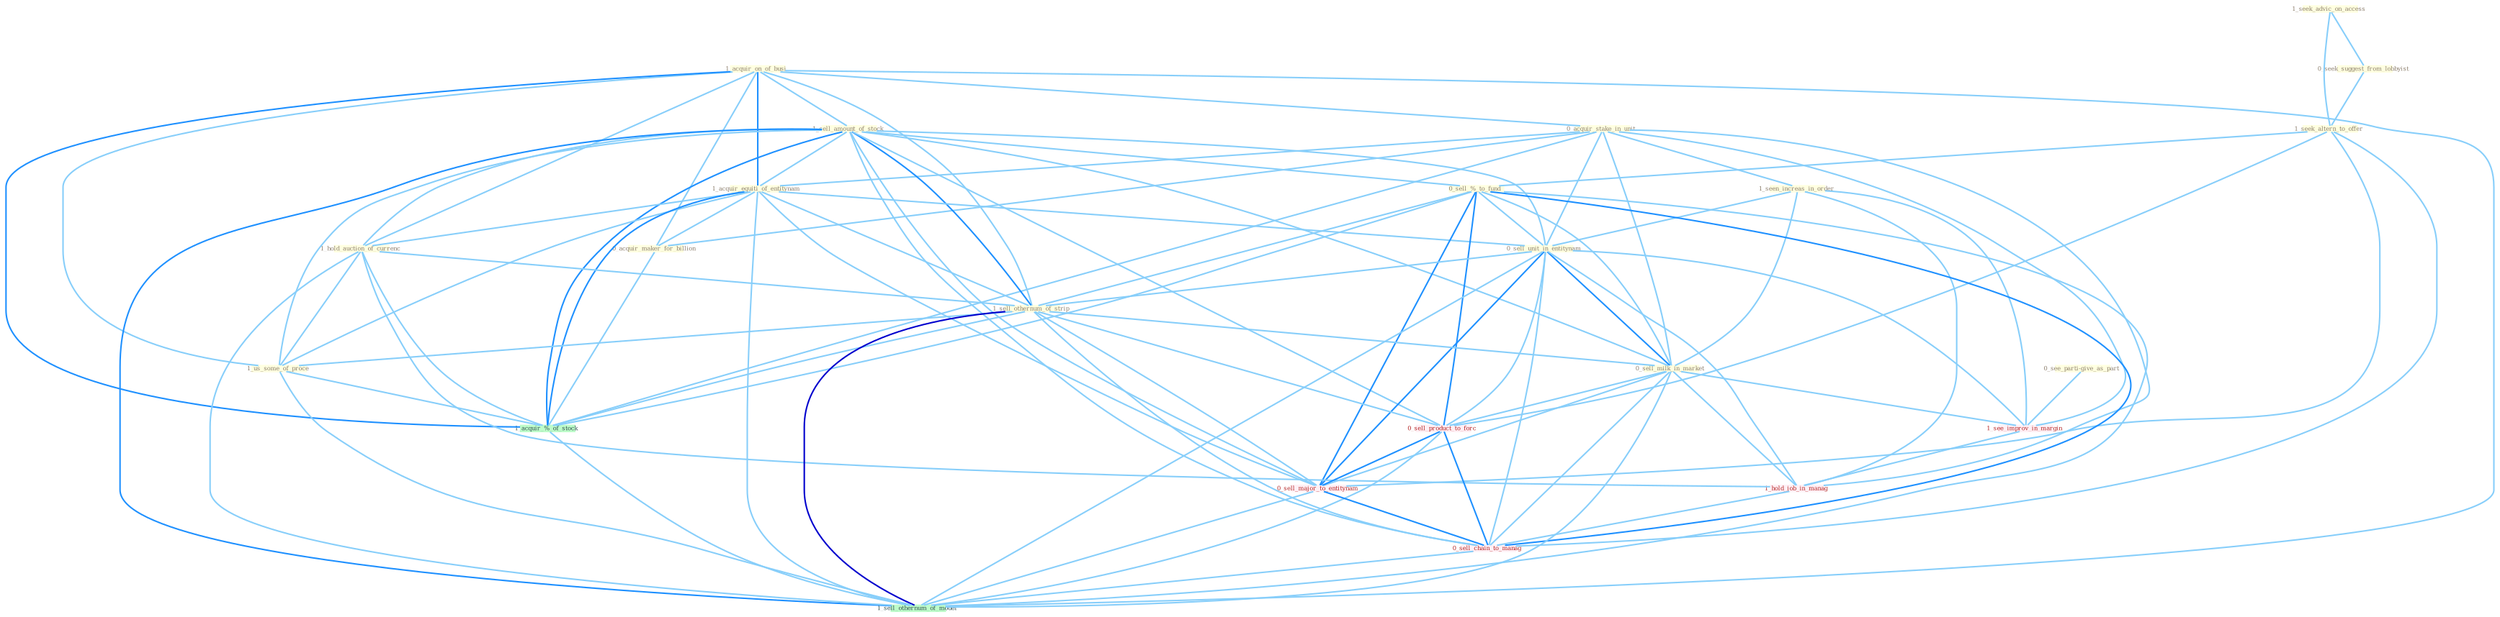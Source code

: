 Graph G{ 
    node
    [shape=polygon,style=filled,width=.5,height=.06,color="#BDFCC9",fixedsize=true,fontsize=4,
    fontcolor="#2f4f4f"];
    {node
    [color="#ffffe0", fontcolor="#8b7d6b"] "1_acquir_on_of_busi " "0_acquir_stake_in_unit " "1_seek_advic_on_access " "0_seek_suggest_from_lobbyist " "1_seen_increas_in_order " "1_seek_altern_to_offer " "1_sell_amount_of_stock " "1_acquir_equiti_of_entitynam " "0_see_parti-give_as_part " "0_acquir_maker_for_billion " "0_sell_%_to_fund " "0_sell_unit_in_entitynam " "1_hold_auction_of_currenc " "1_sell_othernum_of_strip " "0_sell_milk_in_market " "1_us_some_of_proce "}
{node [color="#fff0f5", fontcolor="#b22222"] "1_see_improv_in_margin " "1_hold_job_in_manag " "0_sell_product_to_forc " "0_sell_major_to_entitynam " "0_sell_chain_to_manag "}
edge [color="#B0E2FF"];

	"1_acquir_on_of_busi " -- "0_acquir_stake_in_unit " [w="1", color="#87cefa" ];
	"1_acquir_on_of_busi " -- "1_sell_amount_of_stock " [w="1", color="#87cefa" ];
	"1_acquir_on_of_busi " -- "1_acquir_equiti_of_entitynam " [w="2", color="#1e90ff" , len=0.8];
	"1_acquir_on_of_busi " -- "0_acquir_maker_for_billion " [w="1", color="#87cefa" ];
	"1_acquir_on_of_busi " -- "1_hold_auction_of_currenc " [w="1", color="#87cefa" ];
	"1_acquir_on_of_busi " -- "1_sell_othernum_of_strip " [w="1", color="#87cefa" ];
	"1_acquir_on_of_busi " -- "1_us_some_of_proce " [w="1", color="#87cefa" ];
	"1_acquir_on_of_busi " -- "1_acquir_%_of_stock " [w="2", color="#1e90ff" , len=0.8];
	"1_acquir_on_of_busi " -- "1_sell_othernum_of_model " [w="1", color="#87cefa" ];
	"0_acquir_stake_in_unit " -- "1_seen_increas_in_order " [w="1", color="#87cefa" ];
	"0_acquir_stake_in_unit " -- "1_acquir_equiti_of_entitynam " [w="1", color="#87cefa" ];
	"0_acquir_stake_in_unit " -- "0_acquir_maker_for_billion " [w="1", color="#87cefa" ];
	"0_acquir_stake_in_unit " -- "0_sell_unit_in_entitynam " [w="1", color="#87cefa" ];
	"0_acquir_stake_in_unit " -- "0_sell_milk_in_market " [w="1", color="#87cefa" ];
	"0_acquir_stake_in_unit " -- "1_see_improv_in_margin " [w="1", color="#87cefa" ];
	"0_acquir_stake_in_unit " -- "1_acquir_%_of_stock " [w="1", color="#87cefa" ];
	"0_acquir_stake_in_unit " -- "1_hold_job_in_manag " [w="1", color="#87cefa" ];
	"1_seek_advic_on_access " -- "0_seek_suggest_from_lobbyist " [w="1", color="#87cefa" ];
	"1_seek_advic_on_access " -- "1_seek_altern_to_offer " [w="1", color="#87cefa" ];
	"0_seek_suggest_from_lobbyist " -- "1_seek_altern_to_offer " [w="1", color="#87cefa" ];
	"1_seen_increas_in_order " -- "0_sell_unit_in_entitynam " [w="1", color="#87cefa" ];
	"1_seen_increas_in_order " -- "0_sell_milk_in_market " [w="1", color="#87cefa" ];
	"1_seen_increas_in_order " -- "1_see_improv_in_margin " [w="1", color="#87cefa" ];
	"1_seen_increas_in_order " -- "1_hold_job_in_manag " [w="1", color="#87cefa" ];
	"1_seek_altern_to_offer " -- "0_sell_%_to_fund " [w="1", color="#87cefa" ];
	"1_seek_altern_to_offer " -- "0_sell_product_to_forc " [w="1", color="#87cefa" ];
	"1_seek_altern_to_offer " -- "0_sell_major_to_entitynam " [w="1", color="#87cefa" ];
	"1_seek_altern_to_offer " -- "0_sell_chain_to_manag " [w="1", color="#87cefa" ];
	"1_sell_amount_of_stock " -- "1_acquir_equiti_of_entitynam " [w="1", color="#87cefa" ];
	"1_sell_amount_of_stock " -- "0_sell_%_to_fund " [w="1", color="#87cefa" ];
	"1_sell_amount_of_stock " -- "0_sell_unit_in_entitynam " [w="1", color="#87cefa" ];
	"1_sell_amount_of_stock " -- "1_hold_auction_of_currenc " [w="1", color="#87cefa" ];
	"1_sell_amount_of_stock " -- "1_sell_othernum_of_strip " [w="2", color="#1e90ff" , len=0.8];
	"1_sell_amount_of_stock " -- "0_sell_milk_in_market " [w="1", color="#87cefa" ];
	"1_sell_amount_of_stock " -- "1_us_some_of_proce " [w="1", color="#87cefa" ];
	"1_sell_amount_of_stock " -- "1_acquir_%_of_stock " [w="2", color="#1e90ff" , len=0.8];
	"1_sell_amount_of_stock " -- "0_sell_product_to_forc " [w="1", color="#87cefa" ];
	"1_sell_amount_of_stock " -- "0_sell_major_to_entitynam " [w="1", color="#87cefa" ];
	"1_sell_amount_of_stock " -- "0_sell_chain_to_manag " [w="1", color="#87cefa" ];
	"1_sell_amount_of_stock " -- "1_sell_othernum_of_model " [w="2", color="#1e90ff" , len=0.8];
	"1_acquir_equiti_of_entitynam " -- "0_acquir_maker_for_billion " [w="1", color="#87cefa" ];
	"1_acquir_equiti_of_entitynam " -- "0_sell_unit_in_entitynam " [w="1", color="#87cefa" ];
	"1_acquir_equiti_of_entitynam " -- "1_hold_auction_of_currenc " [w="1", color="#87cefa" ];
	"1_acquir_equiti_of_entitynam " -- "1_sell_othernum_of_strip " [w="1", color="#87cefa" ];
	"1_acquir_equiti_of_entitynam " -- "1_us_some_of_proce " [w="1", color="#87cefa" ];
	"1_acquir_equiti_of_entitynam " -- "1_acquir_%_of_stock " [w="2", color="#1e90ff" , len=0.8];
	"1_acquir_equiti_of_entitynam " -- "0_sell_major_to_entitynam " [w="1", color="#87cefa" ];
	"1_acquir_equiti_of_entitynam " -- "1_sell_othernum_of_model " [w="1", color="#87cefa" ];
	"0_see_parti-give_as_part " -- "1_see_improv_in_margin " [w="1", color="#87cefa" ];
	"0_acquir_maker_for_billion " -- "1_acquir_%_of_stock " [w="1", color="#87cefa" ];
	"0_sell_%_to_fund " -- "0_sell_unit_in_entitynam " [w="1", color="#87cefa" ];
	"0_sell_%_to_fund " -- "1_sell_othernum_of_strip " [w="1", color="#87cefa" ];
	"0_sell_%_to_fund " -- "0_sell_milk_in_market " [w="1", color="#87cefa" ];
	"0_sell_%_to_fund " -- "1_acquir_%_of_stock " [w="1", color="#87cefa" ];
	"0_sell_%_to_fund " -- "0_sell_product_to_forc " [w="2", color="#1e90ff" , len=0.8];
	"0_sell_%_to_fund " -- "0_sell_major_to_entitynam " [w="2", color="#1e90ff" , len=0.8];
	"0_sell_%_to_fund " -- "0_sell_chain_to_manag " [w="2", color="#1e90ff" , len=0.8];
	"0_sell_%_to_fund " -- "1_sell_othernum_of_model " [w="1", color="#87cefa" ];
	"0_sell_unit_in_entitynam " -- "1_sell_othernum_of_strip " [w="1", color="#87cefa" ];
	"0_sell_unit_in_entitynam " -- "0_sell_milk_in_market " [w="2", color="#1e90ff" , len=0.8];
	"0_sell_unit_in_entitynam " -- "1_see_improv_in_margin " [w="1", color="#87cefa" ];
	"0_sell_unit_in_entitynam " -- "1_hold_job_in_manag " [w="1", color="#87cefa" ];
	"0_sell_unit_in_entitynam " -- "0_sell_product_to_forc " [w="1", color="#87cefa" ];
	"0_sell_unit_in_entitynam " -- "0_sell_major_to_entitynam " [w="2", color="#1e90ff" , len=0.8];
	"0_sell_unit_in_entitynam " -- "0_sell_chain_to_manag " [w="1", color="#87cefa" ];
	"0_sell_unit_in_entitynam " -- "1_sell_othernum_of_model " [w="1", color="#87cefa" ];
	"1_hold_auction_of_currenc " -- "1_sell_othernum_of_strip " [w="1", color="#87cefa" ];
	"1_hold_auction_of_currenc " -- "1_us_some_of_proce " [w="1", color="#87cefa" ];
	"1_hold_auction_of_currenc " -- "1_acquir_%_of_stock " [w="1", color="#87cefa" ];
	"1_hold_auction_of_currenc " -- "1_hold_job_in_manag " [w="1", color="#87cefa" ];
	"1_hold_auction_of_currenc " -- "1_sell_othernum_of_model " [w="1", color="#87cefa" ];
	"1_sell_othernum_of_strip " -- "0_sell_milk_in_market " [w="1", color="#87cefa" ];
	"1_sell_othernum_of_strip " -- "1_us_some_of_proce " [w="1", color="#87cefa" ];
	"1_sell_othernum_of_strip " -- "1_acquir_%_of_stock " [w="1", color="#87cefa" ];
	"1_sell_othernum_of_strip " -- "0_sell_product_to_forc " [w="1", color="#87cefa" ];
	"1_sell_othernum_of_strip " -- "0_sell_major_to_entitynam " [w="1", color="#87cefa" ];
	"1_sell_othernum_of_strip " -- "0_sell_chain_to_manag " [w="1", color="#87cefa" ];
	"1_sell_othernum_of_strip " -- "1_sell_othernum_of_model " [w="3", color="#0000cd" , len=0.6];
	"0_sell_milk_in_market " -- "1_see_improv_in_margin " [w="1", color="#87cefa" ];
	"0_sell_milk_in_market " -- "1_hold_job_in_manag " [w="1", color="#87cefa" ];
	"0_sell_milk_in_market " -- "0_sell_product_to_forc " [w="1", color="#87cefa" ];
	"0_sell_milk_in_market " -- "0_sell_major_to_entitynam " [w="1", color="#87cefa" ];
	"0_sell_milk_in_market " -- "0_sell_chain_to_manag " [w="1", color="#87cefa" ];
	"0_sell_milk_in_market " -- "1_sell_othernum_of_model " [w="1", color="#87cefa" ];
	"1_us_some_of_proce " -- "1_acquir_%_of_stock " [w="1", color="#87cefa" ];
	"1_us_some_of_proce " -- "1_sell_othernum_of_model " [w="1", color="#87cefa" ];
	"1_see_improv_in_margin " -- "1_hold_job_in_manag " [w="1", color="#87cefa" ];
	"1_acquir_%_of_stock " -- "1_sell_othernum_of_model " [w="1", color="#87cefa" ];
	"1_hold_job_in_manag " -- "0_sell_chain_to_manag " [w="1", color="#87cefa" ];
	"0_sell_product_to_forc " -- "0_sell_major_to_entitynam " [w="2", color="#1e90ff" , len=0.8];
	"0_sell_product_to_forc " -- "0_sell_chain_to_manag " [w="2", color="#1e90ff" , len=0.8];
	"0_sell_product_to_forc " -- "1_sell_othernum_of_model " [w="1", color="#87cefa" ];
	"0_sell_major_to_entitynam " -- "0_sell_chain_to_manag " [w="2", color="#1e90ff" , len=0.8];
	"0_sell_major_to_entitynam " -- "1_sell_othernum_of_model " [w="1", color="#87cefa" ];
	"0_sell_chain_to_manag " -- "1_sell_othernum_of_model " [w="1", color="#87cefa" ];
}